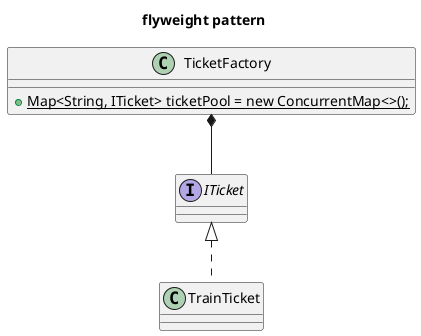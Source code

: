 @startuml
title flyweight pattern

interface ITicket{
}

class TrainTicket{
}

class TicketFactory{
    + {static} Map<String, ITicket> ticketPool = new ConcurrentMap<>();
}

TrainTicket .up.|> ITicket
TicketFactory *-down- ITicket

@enduml